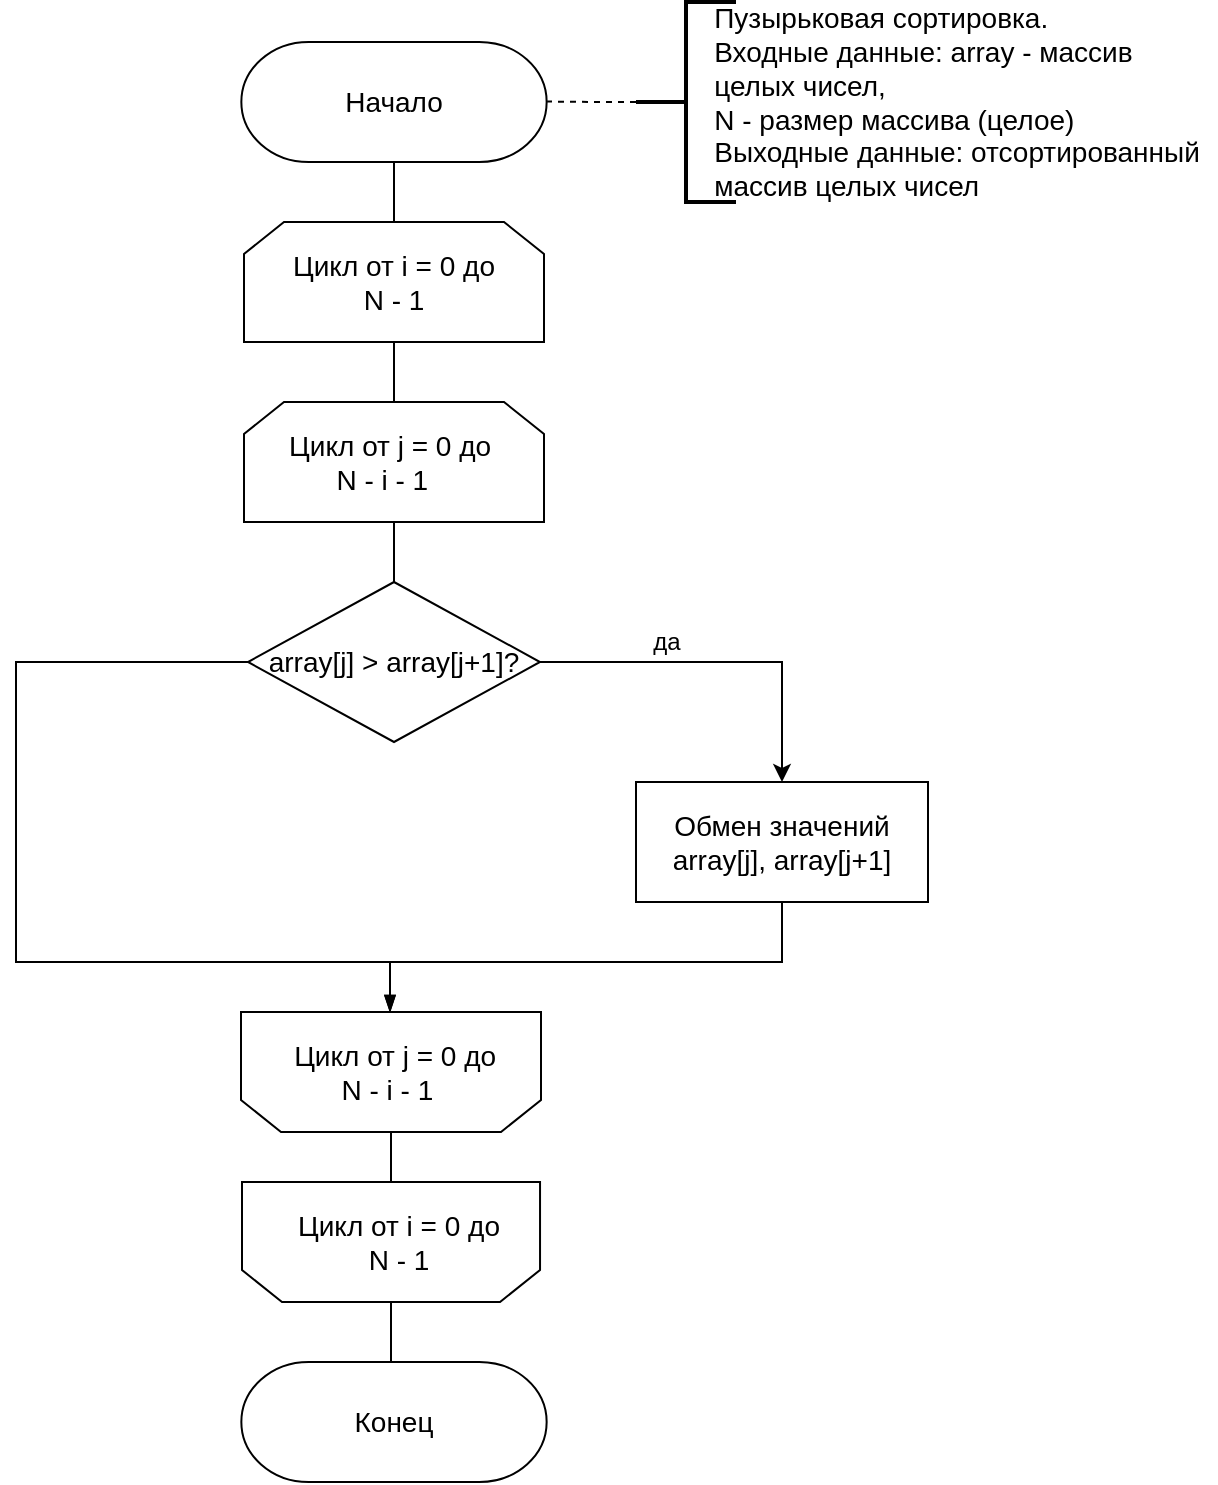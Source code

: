 <mxfile version="14.9.6" type="device" pages="3"><diagram id="3f9QwwSYPs1zI0FzCwdm" name="Пузырек"><mxGraphModel dx="1024" dy="592" grid="1" gridSize="10" guides="1" tooltips="1" connect="1" arrows="1" fold="1" page="1" pageScale="1" pageWidth="827" pageHeight="1169" math="0" shadow="0"><root><mxCell id="0"/><mxCell id="1" parent="0"/><mxCell id="-dgAbzvQt4ULnvK_2v5Q-36" style="edgeStyle=orthogonalEdgeStyle;rounded=0;orthogonalLoop=1;jettySize=auto;html=1;entryX=0.5;entryY=0;entryDx=0;entryDy=0;endArrow=none;endFill=0;" parent="1" source="-dgAbzvQt4ULnvK_2v5Q-1" target="-dgAbzvQt4ULnvK_2v5Q-3" edge="1"><mxGeometry relative="1" as="geometry"/></mxCell><mxCell id="-dgAbzvQt4ULnvK_2v5Q-1" value="&lt;span style=&quot;font-size: 14px&quot;&gt;Начало&lt;/span&gt;" style="strokeWidth=1;html=1;shape=stencil(xVVNb4MwDP01HJmAaFV7nFh37GWTdnapC1FDgpysH/9+gYBaSukgl0kc8Hvwnu3YSsBSXUCFQRJJKDFg70GSfCGVXIJRZAPLFA5eRC48uXC1dCHoCjPjsCMQh61Ax2hD6oAnvjOtApcFEjc1y9ZB9Ga/qR+WZkpKK8KV1D3mhrdiwKX9Nzo7sejl1dlc2thFlXUo0SD10GtxGwcEyYe3UzzN6dPDqV9R5/uX0/d8p9jPae3TvfjeLJ7YwY1HYQ/slquJB+Zl16nPr86rmQO7ydWN2LHUImMLyNItZIec1I/cPUyygnq5B0RHl+qI1+zZ3Xw/q79TEFzeKCyW8xWAMvtC3eC3k06Xfk7nEM5ch6QM1G3o6QugHEOrE+4F5D1KnxCrG7g9+8fpLjwqvuvZNIl/LNnnjDOhND7ZBIsP5qxBR4aTpXtF+GRq91wIdzuNLcRAoEHdXdkAvw==);whiteSpace=wrap;" parent="1" vertex="1"><mxGeometry x="279" y="70" width="220" height="60" as="geometry"/></mxCell><mxCell id="-dgAbzvQt4ULnvK_2v5Q-35" style="edgeStyle=orthogonalEdgeStyle;rounded=0;orthogonalLoop=1;jettySize=auto;html=1;entryX=0.5;entryY=0;entryDx=0;entryDy=0;endArrow=none;endFill=0;" parent="1" source="-dgAbzvQt4ULnvK_2v5Q-3" target="-dgAbzvQt4ULnvK_2v5Q-7" edge="1"><mxGeometry relative="1" as="geometry"/></mxCell><mxCell id="-dgAbzvQt4ULnvK_2v5Q-3" value="&lt;font style=&quot;font-size: 14px&quot;&gt;Цикл от i = 0 до &lt;br&gt;N - 1&lt;/font&gt;" style="shape=loopLimit;whiteSpace=wrap;html=1;" parent="1" vertex="1"><mxGeometry x="314" y="160" width="150" height="60" as="geometry"/></mxCell><mxCell id="-dgAbzvQt4ULnvK_2v5Q-29" style="edgeStyle=orthogonalEdgeStyle;rounded=0;orthogonalLoop=1;jettySize=auto;html=1;exitX=0.5;exitY=1;exitDx=0;exitDy=0;entryX=0.5;entryY=1;entryDx=0;entryDy=0;endArrow=blockThin;endFill=1;" parent="1" source="-dgAbzvQt4ULnvK_2v5Q-4" target="-dgAbzvQt4ULnvK_2v5Q-11" edge="1"><mxGeometry relative="1" as="geometry"><Array as="points"><mxPoint x="583" y="530"/><mxPoint x="387" y="530"/><mxPoint x="387" y="555"/></Array></mxGeometry></mxCell><mxCell id="-dgAbzvQt4ULnvK_2v5Q-4" value="&lt;font style=&quot;font-size: 14px&quot;&gt;Обмен значений&lt;br&gt;array[j], array[j+1]&lt;/font&gt;" style="rounded=0;whiteSpace=wrap;html=1;" parent="1" vertex="1"><mxGeometry x="510" y="440" width="146" height="60" as="geometry"/></mxCell><mxCell id="-dgAbzvQt4ULnvK_2v5Q-37" style="edgeStyle=orthogonalEdgeStyle;rounded=0;orthogonalLoop=1;jettySize=auto;html=1;exitX=0;exitY=0.5;exitDx=0;exitDy=0;exitPerimeter=0;entryX=1;entryY=0.5;entryDx=0;entryDy=0;entryPerimeter=0;endArrow=none;endFill=0;dashed=1;" parent="1" source="-dgAbzvQt4ULnvK_2v5Q-5" target="-dgAbzvQt4ULnvK_2v5Q-1" edge="1"><mxGeometry relative="1" as="geometry"/></mxCell><mxCell id="-dgAbzvQt4ULnvK_2v5Q-39" value="" style="edgeStyle=orthogonalEdgeStyle;rounded=0;orthogonalLoop=1;jettySize=auto;html=1;dashed=1;endArrow=none;endFill=0;entryX=0.848;entryY=0.496;entryDx=0;entryDy=0;entryPerimeter=0;" parent="1" source="-dgAbzvQt4ULnvK_2v5Q-5" target="-dgAbzvQt4ULnvK_2v5Q-1" edge="1"><mxGeometry relative="1" as="geometry"/></mxCell><mxCell id="-dgAbzvQt4ULnvK_2v5Q-5" value="" style="strokeWidth=2;html=1;shape=mxgraph.flowchart.annotation_2;align=left;labelPosition=right;pointerEvents=1;" parent="1" vertex="1"><mxGeometry x="510" y="50" width="50" height="100" as="geometry"/></mxCell><mxCell id="-dgAbzvQt4ULnvK_2v5Q-6" value="&lt;div style=&quot;text-align: left&quot;&gt;&lt;span style=&quot;font-size: 14px&quot;&gt;Пузырьковая сортировка.&lt;/span&gt;&lt;/div&gt;&lt;font style=&quot;font-size: 14px&quot;&gt;&lt;div style=&quot;text-align: left&quot;&gt;&lt;span&gt;Входные данные: array - массив&lt;/span&gt;&lt;/div&gt;&lt;div style=&quot;text-align: left&quot;&gt;&lt;span&gt;целых чисел,&lt;/span&gt;&lt;/div&gt;&lt;div style=&quot;text-align: left&quot;&gt;&lt;span&gt;N - размер массива (целое)&lt;/span&gt;&lt;/div&gt;&lt;div style=&quot;text-align: left&quot;&gt;&lt;span&gt;Выходные данные: отсортированный&lt;/span&gt;&lt;/div&gt;&lt;div style=&quot;text-align: left&quot;&gt;&lt;span&gt;массив целых чисел&lt;/span&gt;&lt;/div&gt;&lt;/font&gt;" style="text;html=1;align=center;verticalAlign=middle;resizable=0;points=[];autosize=1;strokeColor=none;" parent="1" vertex="1"><mxGeometry x="540" y="55" width="260" height="90" as="geometry"/></mxCell><mxCell id="-dgAbzvQt4ULnvK_2v5Q-7" value="&lt;span style=&quot;font-size: 14px&quot;&gt;Цикл от j = 0 до&amp;nbsp;&lt;br&gt;N - i - 1&amp;nbsp; &amp;nbsp;&lt;/span&gt;" style="shape=loopLimit;whiteSpace=wrap;html=1;" parent="1" vertex="1"><mxGeometry x="314" y="250" width="150" height="60" as="geometry"/></mxCell><mxCell id="-dgAbzvQt4ULnvK_2v5Q-9" style="edgeStyle=orthogonalEdgeStyle;rounded=0;orthogonalLoop=1;jettySize=auto;html=1;entryX=0.5;entryY=0;entryDx=0;entryDy=0;" parent="1" source="-dgAbzvQt4ULnvK_2v5Q-8" target="-dgAbzvQt4ULnvK_2v5Q-4" edge="1"><mxGeometry relative="1" as="geometry"/></mxCell><mxCell id="-dgAbzvQt4ULnvK_2v5Q-28" style="edgeStyle=orthogonalEdgeStyle;rounded=0;orthogonalLoop=1;jettySize=auto;html=1;exitX=0.5;exitY=0;exitDx=0;exitDy=0;exitPerimeter=0;entryX=0.5;entryY=1;entryDx=0;entryDy=0;endArrow=none;endFill=0;" parent="1" source="-dgAbzvQt4ULnvK_2v5Q-8" target="-dgAbzvQt4ULnvK_2v5Q-7" edge="1"><mxGeometry relative="1" as="geometry"/></mxCell><mxCell id="-dgAbzvQt4ULnvK_2v5Q-32" style="edgeStyle=orthogonalEdgeStyle;rounded=0;orthogonalLoop=1;jettySize=auto;html=1;exitX=0;exitY=0.5;exitDx=0;exitDy=0;exitPerimeter=0;entryX=0.5;entryY=1;entryDx=0;entryDy=0;endArrow=blockThin;endFill=1;" parent="1" source="-dgAbzvQt4ULnvK_2v5Q-8" target="-dgAbzvQt4ULnvK_2v5Q-11" edge="1"><mxGeometry relative="1" as="geometry"><Array as="points"><mxPoint x="200" y="380"/><mxPoint x="200" y="530"/><mxPoint x="387" y="530"/><mxPoint x="387" y="555"/></Array></mxGeometry></mxCell><mxCell id="-dgAbzvQt4ULnvK_2v5Q-8" value="&lt;font style=&quot;font-size: 14px&quot;&gt;array[j] &amp;gt; array[j+1]?&lt;/font&gt;" style="strokeWidth=1;html=1;shape=mxgraph.flowchart.decision;whiteSpace=wrap;" parent="1" vertex="1"><mxGeometry x="316" y="340" width="146" height="80" as="geometry"/></mxCell><mxCell id="-dgAbzvQt4ULnvK_2v5Q-10" value="да&lt;br&gt;" style="text;html=1;align=center;verticalAlign=middle;resizable=0;points=[];autosize=1;strokeColor=none;" parent="1" vertex="1"><mxGeometry x="510" y="360" width="30" height="20" as="geometry"/></mxCell><mxCell id="-dgAbzvQt4ULnvK_2v5Q-13" value="" style="group" parent="1" vertex="1" connectable="0"><mxGeometry x="312.5" y="555" width="153" height="60" as="geometry"/></mxCell><mxCell id="-dgAbzvQt4ULnvK_2v5Q-11" value="" style="shape=loopLimit;whiteSpace=wrap;html=1;rotation=-180;" parent="-dgAbzvQt4ULnvK_2v5Q-13" vertex="1"><mxGeometry width="150" height="60" as="geometry"/></mxCell><mxCell id="-dgAbzvQt4ULnvK_2v5Q-12" value="&lt;span style=&quot;font-size: 14px&quot;&gt;Цикл от j = 0 до&amp;nbsp;&lt;/span&gt;&lt;br style=&quot;font-size: 14px&quot;&gt;&lt;span style=&quot;font-size: 14px&quot;&gt;N - i - 1&amp;nbsp; &amp;nbsp;&lt;/span&gt;" style="text;html=1;align=center;verticalAlign=middle;resizable=0;points=[];autosize=1;strokeColor=none;" parent="-dgAbzvQt4ULnvK_2v5Q-13" vertex="1"><mxGeometry x="18" y="15" width="120" height="30" as="geometry"/></mxCell><mxCell id="-dgAbzvQt4ULnvK_2v5Q-14" value="" style="group" parent="1" vertex="1" connectable="0"><mxGeometry x="313" y="640" width="152" height="60" as="geometry"/></mxCell><mxCell id="-dgAbzvQt4ULnvK_2v5Q-15" value="" style="shape=loopLimit;whiteSpace=wrap;html=1;rotation=-180;" parent="-dgAbzvQt4ULnvK_2v5Q-14" vertex="1"><mxGeometry width="149.02" height="60" as="geometry"/></mxCell><mxCell id="-dgAbzvQt4ULnvK_2v5Q-16" value="&lt;span style=&quot;font-size: 14px&quot;&gt;Цикл от i = 0 до&lt;/span&gt;&lt;br style=&quot;font-size: 14px&quot;&gt;&lt;span style=&quot;font-size: 14px&quot;&gt;N - 1&lt;/span&gt;" style="text;html=1;align=center;verticalAlign=middle;resizable=0;points=[];autosize=1;strokeColor=none;" parent="-dgAbzvQt4ULnvK_2v5Q-14" vertex="1"><mxGeometry x="17.882" y="15" width="120" height="30" as="geometry"/></mxCell><mxCell id="-dgAbzvQt4ULnvK_2v5Q-24" style="edgeStyle=orthogonalEdgeStyle;rounded=0;orthogonalLoop=1;jettySize=auto;html=1;exitX=0.5;exitY=0;exitDx=0;exitDy=0;entryX=0.5;entryY=0;entryDx=0;entryDy=0;entryPerimeter=0;endArrow=none;endFill=0;" parent="1" source="-dgAbzvQt4ULnvK_2v5Q-15" edge="1"><mxGeometry relative="1" as="geometry"><mxPoint x="387.51" y="730" as="targetPoint"/></mxGeometry></mxCell><mxCell id="-dgAbzvQt4ULnvK_2v5Q-33" style="edgeStyle=orthogonalEdgeStyle;rounded=0;orthogonalLoop=1;jettySize=auto;html=1;exitX=0.5;exitY=1;exitDx=0;exitDy=0;entryX=0.5;entryY=0;entryDx=0;entryDy=0;endArrow=none;endFill=0;" parent="1" source="-dgAbzvQt4ULnvK_2v5Q-15" target="-dgAbzvQt4ULnvK_2v5Q-11" edge="1"><mxGeometry relative="1" as="geometry"/></mxCell><mxCell id="-dgAbzvQt4ULnvK_2v5Q-38" value="&lt;span style=&quot;font-size: 14px&quot;&gt;Конец&lt;/span&gt;" style="strokeWidth=1;html=1;shape=stencil(xVVNb4MwDP01HJmAaFV7nFh37GWTdnapC1FDgpysH/9+gYBaSukgl0kc8Hvwnu3YSsBSXUCFQRJJKDFg70GSfCGVXIJRZAPLFA5eRC48uXC1dCHoCjPjsCMQh61Ax2hD6oAnvjOtApcFEjc1y9ZB9Ga/qR+WZkpKK8KV1D3mhrdiwKX9Nzo7sejl1dlc2thFlXUo0SD10GtxGwcEyYe3UzzN6dPDqV9R5/uX0/d8p9jPae3TvfjeLJ7YwY1HYQ/slquJB+Zl16nPr86rmQO7ydWN2LHUImMLyNItZIec1I/cPUyygnq5B0RHl+qI1+zZ3Xw/q79TEFzeKCyW8xWAMvtC3eC3k06Xfk7nEM5ch6QM1G3o6QugHEOrE+4F5D1KnxCrG7g9+8fpLjwqvuvZNIl/LNnnjDOhND7ZBIsP5qxBR4aTpXtF+GRq91wIdzuNLcRAoEHdXdkAvw==);whiteSpace=wrap;" parent="1" vertex="1"><mxGeometry x="279" y="730" width="220" height="60" as="geometry"/></mxCell></root></mxGraphModel></diagram><diagram id="MazqlIZE_Ca53F0Nm9e_" name="Вставки"><mxGraphModel dx="1205" dy="696" grid="1" gridSize="10" guides="1" tooltips="1" connect="1" arrows="1" fold="1" page="1" pageScale="1" pageWidth="827" pageHeight="1169" math="0" shadow="0"><root><mxCell id="u4W8JW2jcw6BL1xKexpF-0"/><mxCell id="u4W8JW2jcw6BL1xKexpF-1" parent="u4W8JW2jcw6BL1xKexpF-0"/><mxCell id="GXJ46AXA96LiF7tt_NYG-1" style="edgeStyle=orthogonalEdgeStyle;rounded=0;orthogonalLoop=1;jettySize=auto;html=1;exitX=0.5;exitY=1;exitDx=0;exitDy=0;exitPerimeter=0;entryX=0.5;entryY=0;entryDx=0;entryDy=0;endArrow=none;endFill=0;" parent="u4W8JW2jcw6BL1xKexpF-1" source="escH1NnZ0z8jq-1vhIXF-0" target="GXJ46AXA96LiF7tt_NYG-0" edge="1"><mxGeometry relative="1" as="geometry"/></mxCell><mxCell id="escH1NnZ0z8jq-1vhIXF-0" value="&lt;span style=&quot;font-size: 14px&quot;&gt;Начало&lt;/span&gt;" style="strokeWidth=1;html=1;shape=stencil(xVVNb4MwDP01HJmAaFV7nFh37GWTdnapC1FDgpysH/9+gYBaSukgl0kc8Hvwnu3YSsBSXUCFQRJJKDFg70GSfCGVXIJRZAPLFA5eRC48uXC1dCHoCjPjsCMQh61Ax2hD6oAnvjOtApcFEjc1y9ZB9Ga/qR+WZkpKK8KV1D3mhrdiwKX9Nzo7sejl1dlc2thFlXUo0SD10GtxGwcEyYe3UzzN6dPDqV9R5/uX0/d8p9jPae3TvfjeLJ7YwY1HYQ/slquJB+Zl16nPr86rmQO7ydWN2LHUImMLyNItZIec1I/cPUyygnq5B0RHl+qI1+zZ3Xw/q79TEFzeKCyW8xWAMvtC3eC3k06Xfk7nEM5ch6QM1G3o6QugHEOrE+4F5D1KnxCrG7g9+8fpLjwqvuvZNIl/LNnnjDOhND7ZBIsP5qxBR4aTpXtF+GRq91wIdzuNLcRAoEHdXdkAvw==);whiteSpace=wrap;" parent="u4W8JW2jcw6BL1xKexpF-1" vertex="1"><mxGeometry x="279" y="70" width="211" height="60" as="geometry"/></mxCell><mxCell id="escH1NnZ0z8jq-1vhIXF-1" value="" style="edgeStyle=orthogonalEdgeStyle;rounded=0;orthogonalLoop=1;jettySize=auto;html=1;dashed=1;endArrow=none;endFill=0;entryX=0.848;entryY=0.496;entryDx=0;entryDy=0;entryPerimeter=0;" parent="u4W8JW2jcw6BL1xKexpF-1" target="escH1NnZ0z8jq-1vhIXF-0" edge="1"><mxGeometry relative="1" as="geometry"><mxPoint x="510" y="100.0" as="sourcePoint"/></mxGeometry></mxCell><mxCell id="escH1NnZ0z8jq-1vhIXF-2" value="&lt;div style=&quot;text-align: left&quot;&gt;&lt;span style=&quot;font-size: 14px&quot;&gt;Сортировка простыми вставками.&lt;/span&gt;&lt;/div&gt;&lt;font style=&quot;font-size: 14px&quot;&gt;&lt;div style=&quot;text-align: left&quot;&gt;&lt;span&gt;Входные данные: array - массив&lt;/span&gt;&lt;/div&gt;&lt;div style=&quot;text-align: left&quot;&gt;&lt;span&gt;целых чисел,&lt;/span&gt;&lt;/div&gt;&lt;div style=&quot;text-align: left&quot;&gt;&lt;span&gt;N - размер массива (целое)&lt;/span&gt;&lt;/div&gt;&lt;div style=&quot;text-align: left&quot;&gt;&lt;span&gt;Выходные данные: отсортированный&lt;/span&gt;&lt;/div&gt;&lt;div style=&quot;text-align: left&quot;&gt;&lt;span&gt;массив целых чисел&lt;/span&gt;&lt;/div&gt;&lt;/font&gt;" style="text;html=1;align=center;verticalAlign=middle;resizable=0;points=[];autosize=1;strokeColor=none;" parent="u4W8JW2jcw6BL1xKexpF-1" vertex="1"><mxGeometry x="540" y="55" width="260" height="90" as="geometry"/></mxCell><mxCell id="K2yse5BL2X8jRYvxI6nf-0" value="" style="strokeWidth=2;html=1;shape=mxgraph.flowchart.annotation_2;align=left;labelPosition=right;pointerEvents=1;" parent="u4W8JW2jcw6BL1xKexpF-1" vertex="1"><mxGeometry x="510" y="50" width="50" height="100" as="geometry"/></mxCell><mxCell id="Azb66aeJA8d8vzKg7FQl-8" style="edgeStyle=orthogonalEdgeStyle;rounded=0;orthogonalLoop=1;jettySize=auto;html=1;exitX=0.5;exitY=1;exitDx=0;exitDy=0;entryX=0.5;entryY=0;entryDx=0;entryDy=0;endArrow=none;endFill=0;" parent="u4W8JW2jcw6BL1xKexpF-1" source="GXJ46AXA96LiF7tt_NYG-0" target="3IMk8cEELTKe3vllj24T-0" edge="1"><mxGeometry relative="1" as="geometry"/></mxCell><mxCell id="GXJ46AXA96LiF7tt_NYG-0" value="&lt;font style=&quot;font-size: 14px&quot;&gt;Цикл от i = 1 до &lt;br&gt;N - 1&lt;/font&gt;" style="shape=loopLimit;whiteSpace=wrap;html=1;" parent="u4W8JW2jcw6BL1xKexpF-1" vertex="1"><mxGeometry x="314" y="160" width="146" height="60" as="geometry"/></mxCell><mxCell id="esK_fhXN_T0fIrZUu6RA-1" style="edgeStyle=orthogonalEdgeStyle;rounded=0;orthogonalLoop=1;jettySize=auto;html=1;exitX=0.5;exitY=1;exitDx=0;exitDy=0;entryX=0.5;entryY=0;entryDx=0;entryDy=0;endArrow=none;endFill=0;" edge="1" parent="u4W8JW2jcw6BL1xKexpF-1" source="3IMk8cEELTKe3vllj24T-0" target="esK_fhXN_T0fIrZUu6RA-0"><mxGeometry relative="1" as="geometry"/></mxCell><mxCell id="3IMk8cEELTKe3vllj24T-0" value="&lt;span style=&quot;font-size: 14px&quot;&gt;&amp;nbsp;Присвоить select_item значение array[i]&lt;/span&gt;" style="rounded=0;whiteSpace=wrap;html=1;" parent="u4W8JW2jcw6BL1xKexpF-1" vertex="1"><mxGeometry x="314" y="250" width="146" height="60" as="geometry"/></mxCell><mxCell id="Azb66aeJA8d8vzKg7FQl-14" style="edgeStyle=orthogonalEdgeStyle;rounded=0;orthogonalLoop=1;jettySize=auto;html=1;exitX=0;exitY=0.5;exitDx=0;exitDy=0;exitPerimeter=0;entryX=0.5;entryY=0;entryDx=0;entryDy=0;endArrow=blockThin;endFill=1;" parent="u4W8JW2jcw6BL1xKexpF-1" source="Azb66aeJA8d8vzKg7FQl-0" target="Azb66aeJA8d8vzKg7FQl-13" edge="1"><mxGeometry relative="1" as="geometry"><Array as="points"><mxPoint x="240" y="470"/><mxPoint x="240" y="740"/><mxPoint x="389" y="740"/></Array></mxGeometry></mxCell><mxCell id="esK_fhXN_T0fIrZUu6RA-3" style="edgeStyle=orthogonalEdgeStyle;rounded=0;orthogonalLoop=1;jettySize=auto;html=1;exitX=0.5;exitY=1;exitDx=0;exitDy=0;exitPerimeter=0;entryX=0.5;entryY=0;entryDx=0;entryDy=0;endArrow=none;endFill=0;" edge="1" parent="u4W8JW2jcw6BL1xKexpF-1" source="Azb66aeJA8d8vzKg7FQl-0" target="Azb66aeJA8d8vzKg7FQl-9"><mxGeometry relative="1" as="geometry"/></mxCell><mxCell id="Azb66aeJA8d8vzKg7FQl-0" value="&lt;span style=&quot;font-size: 14px&quot;&gt;j &amp;gt;= 0 и &lt;br&gt;select_item &amp;lt; &lt;br&gt;array[j]?&lt;/span&gt;" style="strokeWidth=1;html=1;shape=mxgraph.flowchart.decision;whiteSpace=wrap;" parent="u4W8JW2jcw6BL1xKexpF-1" vertex="1"><mxGeometry x="316" y="430" width="146" height="80" as="geometry"/></mxCell><mxCell id="Azb66aeJA8d8vzKg7FQl-4" style="edgeStyle=orthogonalEdgeStyle;rounded=0;orthogonalLoop=1;jettySize=auto;html=1;exitX=0.5;exitY=1;exitDx=0;exitDy=0;entryX=0.5;entryY=0;entryDx=0;entryDy=0;endArrow=none;endFill=0;" parent="u4W8JW2jcw6BL1xKexpF-1" edge="1"><mxGeometry relative="1" as="geometry"><mxPoint x="389" y="600" as="sourcePoint"/><mxPoint x="389" y="630" as="targetPoint"/></mxGeometry></mxCell><mxCell id="Azb66aeJA8d8vzKg7FQl-6" value="&amp;nbsp;да" style="text;html=1;align=center;verticalAlign=middle;resizable=0;points=[];autosize=1;strokeColor=none;" parent="u4W8JW2jcw6BL1xKexpF-1" vertex="1"><mxGeometry x="399" y="510" width="30" height="20" as="geometry"/></mxCell><mxCell id="Azb66aeJA8d8vzKg7FQl-9" value="&lt;span style=&quot;font-size: 14px&quot;&gt;Присвоить array[j+1] значение array[j]&lt;/span&gt;" style="rounded=0;whiteSpace=wrap;html=1;" parent="u4W8JW2jcw6BL1xKexpF-1" vertex="1"><mxGeometry x="316" y="540" width="146" height="60" as="geometry"/></mxCell><mxCell id="Azb66aeJA8d8vzKg7FQl-12" style="edgeStyle=orthogonalEdgeStyle;rounded=0;orthogonalLoop=1;jettySize=auto;html=1;exitX=0.5;exitY=1;exitDx=0;exitDy=0;endArrow=blockThin;endFill=1;" parent="u4W8JW2jcw6BL1xKexpF-1" source="Azb66aeJA8d8vzKg7FQl-11" edge="1"><mxGeometry relative="1" as="geometry"><mxPoint x="389" y="420" as="targetPoint"/><Array as="points"><mxPoint x="389" y="720"/><mxPoint x="520" y="720"/><mxPoint x="520" y="420"/></Array></mxGeometry></mxCell><mxCell id="Azb66aeJA8d8vzKg7FQl-11" value="&lt;span style=&quot;font-size: 14px&quot;&gt;Декремент j&lt;/span&gt;" style="rounded=0;whiteSpace=wrap;html=1;" parent="u4W8JW2jcw6BL1xKexpF-1" vertex="1"><mxGeometry x="316" y="630" width="146" height="60" as="geometry"/></mxCell><mxCell id="Azb66aeJA8d8vzKg7FQl-18" style="edgeStyle=orthogonalEdgeStyle;rounded=0;orthogonalLoop=1;jettySize=auto;html=1;exitX=0.5;exitY=1;exitDx=0;exitDy=0;entryX=0.5;entryY=1;entryDx=0;entryDy=0;endArrow=none;endFill=0;" parent="u4W8JW2jcw6BL1xKexpF-1" source="Azb66aeJA8d8vzKg7FQl-13" target="Azb66aeJA8d8vzKg7FQl-15" edge="1"><mxGeometry relative="1" as="geometry"/></mxCell><mxCell id="Azb66aeJA8d8vzKg7FQl-13" value="&lt;span style=&quot;font-size: 14px&quot;&gt;Присвоить array[j+1] значение select_item&lt;/span&gt;" style="rounded=0;whiteSpace=wrap;html=1;" parent="u4W8JW2jcw6BL1xKexpF-1" vertex="1"><mxGeometry x="316" y="770" width="146" height="60" as="geometry"/></mxCell><mxCell id="Azb66aeJA8d8vzKg7FQl-17" value="" style="group" parent="u4W8JW2jcw6BL1xKexpF-1" vertex="1" connectable="0"><mxGeometry x="316" y="860" width="146" height="60" as="geometry"/></mxCell><mxCell id="Azb66aeJA8d8vzKg7FQl-15" value="" style="shape=loopLimit;whiteSpace=wrap;html=1;rotation=-180;" parent="Azb66aeJA8d8vzKg7FQl-17" vertex="1"><mxGeometry width="146" height="60" as="geometry"/></mxCell><mxCell id="Azb66aeJA8d8vzKg7FQl-16" value="&lt;span style=&quot;font-size: 14px ; background-color: rgb(255 , 255 , 255)&quot;&gt;Цикл от i = 1 до&lt;/span&gt;&lt;br style=&quot;font-size: 14px ; background-color: rgb(255 , 255 , 255)&quot;&gt;&lt;span style=&quot;font-size: 14px ; background-color: rgb(255 , 255 , 255)&quot;&gt;count - 1&lt;/span&gt;" style="text;html=1;align=center;verticalAlign=middle;resizable=0;points=[];autosize=1;strokeColor=none;" parent="Azb66aeJA8d8vzKg7FQl-17" vertex="1"><mxGeometry x="13" y="15" width="120" height="30" as="geometry"/></mxCell><mxCell id="Azb66aeJA8d8vzKg7FQl-20" style="edgeStyle=orthogonalEdgeStyle;rounded=0;orthogonalLoop=1;jettySize=auto;html=1;exitX=0.5;exitY=0;exitDx=0;exitDy=0;exitPerimeter=0;entryX=0.5;entryY=0;entryDx=0;entryDy=0;endArrow=none;endFill=0;" parent="u4W8JW2jcw6BL1xKexpF-1" source="Azb66aeJA8d8vzKg7FQl-19" target="Azb66aeJA8d8vzKg7FQl-15" edge="1"><mxGeometry relative="1" as="geometry"/></mxCell><mxCell id="Azb66aeJA8d8vzKg7FQl-19" value="&lt;span style=&quot;font-size: 14px&quot;&gt;Конец&lt;/span&gt;" style="strokeWidth=1;html=1;shape=stencil(xVVNb4MwDP01HJmAaFV7nFh37GWTdnapC1FDgpysH/9+gYBaSukgl0kc8Hvwnu3YSsBSXUCFQRJJKDFg70GSfCGVXIJRZAPLFA5eRC48uXC1dCHoCjPjsCMQh61Ax2hD6oAnvjOtApcFEjc1y9ZB9Ga/qR+WZkpKK8KV1D3mhrdiwKX9Nzo7sejl1dlc2thFlXUo0SD10GtxGwcEyYe3UzzN6dPDqV9R5/uX0/d8p9jPae3TvfjeLJ7YwY1HYQ/slquJB+Zl16nPr86rmQO7ydWN2LHUImMLyNItZIec1I/cPUyygnq5B0RHl+qI1+zZ3Xw/q79TEFzeKCyW8xWAMvtC3eC3k06Xfk7nEM5ch6QM1G3o6QugHEOrE+4F5D1KnxCrG7g9+8fpLjwqvuvZNIl/LNnnjDOhND7ZBIsP5qxBR4aTpXtF+GRq91wIdzuNLcRAoEHdXdkAvw==);whiteSpace=wrap;" parent="u4W8JW2jcw6BL1xKexpF-1" vertex="1"><mxGeometry x="283.5" y="950" width="211" height="60" as="geometry"/></mxCell><mxCell id="esK_fhXN_T0fIrZUu6RA-2" style="edgeStyle=orthogonalEdgeStyle;rounded=0;orthogonalLoop=1;jettySize=auto;html=1;exitX=0.5;exitY=1;exitDx=0;exitDy=0;entryX=0.5;entryY=0;entryDx=0;entryDy=0;entryPerimeter=0;endArrow=none;endFill=0;" edge="1" parent="u4W8JW2jcw6BL1xKexpF-1" source="esK_fhXN_T0fIrZUu6RA-0" target="Azb66aeJA8d8vzKg7FQl-0"><mxGeometry relative="1" as="geometry"/></mxCell><mxCell id="esK_fhXN_T0fIrZUu6RA-0" value="&lt;span style=&quot;font-size: 14px&quot;&gt;Присвоить j значение i - 1&lt;/span&gt;" style="rounded=0;whiteSpace=wrap;html=1;" vertex="1" parent="u4W8JW2jcw6BL1xKexpF-1"><mxGeometry x="316" y="330" width="146" height="60" as="geometry"/></mxCell></root></mxGraphModel></diagram><diagram id="tLtt_ifOD3I1Y4SzoygK" name="Шелл"><mxGraphModel dx="2048" dy="1184" grid="1" gridSize="10" guides="1" tooltips="1" connect="1" arrows="1" fold="1" page="1" pageScale="1" pageWidth="827" pageHeight="1169" math="0" shadow="0"><root><mxCell id="Z0LjklbWi-RaVmXzwE2c-0"/><mxCell id="Z0LjklbWi-RaVmXzwE2c-1" parent="Z0LjklbWi-RaVmXzwE2c-0"/><mxCell id="alIa-qZDbaSHAZVeO6gX-0" value="" style="group" vertex="1" connectable="0" parent="Z0LjklbWi-RaVmXzwE2c-1"><mxGeometry x="170" y="60" width="580" height="986" as="geometry"/></mxCell><mxCell id="fJNbpkj1mjjdAWqwB18C-0" value="&lt;span style=&quot;font-size: 14px&quot;&gt;Начало&lt;/span&gt;" style="strokeWidth=1;html=1;shape=stencil(xVVNb4MwDP01HJmAaFV7nFh37GWTdnapC1FDgpysH/9+gYBaSukgl0kc8Hvwnu3YSsBSXUCFQRJJKDFg70GSfCGVXIJRZAPLFA5eRC48uXC1dCHoCjPjsCMQh61Ax2hD6oAnvjOtApcFEjc1y9ZB9Ga/qR+WZkpKK8KV1D3mhrdiwKX9Nzo7sejl1dlc2thFlXUo0SD10GtxGwcEyYe3UzzN6dPDqV9R5/uX0/d8p9jPae3TvfjeLJ7YwY1HYQ/slquJB+Zl16nPr86rmQO7ydWN2LHUImMLyNItZIec1I/cPUyygnq5B0RHl+qI1+zZ3Xw/q79TEFzeKCyW8xWAMvtC3eC3k06Xfk7nEM5ch6QM1G3o6QugHEOrE+4F5D1KnxCrG7g9+8fpLjwqvuvZNIl/LNnnjDOhND7ZBIsP5qxBR4aTpXtF+GRq91wIdzuNLcRAoEHdXdkAvw==);whiteSpace=wrap;" parent="alIa-qZDbaSHAZVeO6gX-0" vertex="1"><mxGeometry x="81.683" y="19.333" width="203.967" height="58" as="geometry"/></mxCell><mxCell id="fJNbpkj1mjjdAWqwB18C-1" value="" style="edgeStyle=orthogonalEdgeStyle;rounded=0;orthogonalLoop=1;jettySize=auto;html=1;dashed=1;endArrow=none;endFill=0;entryX=0.848;entryY=0.496;entryDx=0;entryDy=0;entryPerimeter=0;" parent="alIa-qZDbaSHAZVeO6gX-0" target="fJNbpkj1mjjdAWqwB18C-0" edge="1"><mxGeometry relative="1" as="geometry"><mxPoint x="299.667" y="48.333" as="sourcePoint"/></mxGeometry></mxCell><mxCell id="fJNbpkj1mjjdAWqwB18C-2" value="&lt;div style=&quot;text-align: left&quot;&gt;&lt;span style=&quot;font-size: 14px&quot;&gt;Сортировка методом Шелла.&lt;/span&gt;&lt;/div&gt;&lt;font style=&quot;font-size: 14px&quot;&gt;&lt;div style=&quot;text-align: left&quot;&gt;&lt;span&gt;Входные данные: array - массив&lt;/span&gt;&lt;/div&gt;&lt;div style=&quot;text-align: left&quot;&gt;&lt;span&gt;целых чисел,&lt;/span&gt;&lt;/div&gt;&lt;div style=&quot;text-align: left&quot;&gt;&lt;span&gt;N - размер массива (целое)&lt;/span&gt;&lt;/div&gt;&lt;div style=&quot;text-align: left&quot;&gt;&lt;span&gt;Выходные данные: отсортированный&lt;/span&gt;&lt;/div&gt;&lt;div style=&quot;text-align: left&quot;&gt;&lt;span&gt;массив целых чисел&lt;/span&gt;&lt;/div&gt;&lt;/font&gt;" style="text;html=1;align=center;verticalAlign=middle;resizable=0;points=[];autosize=1;strokeColor=none;" parent="alIa-qZDbaSHAZVeO6gX-0" vertex="1"><mxGeometry x="328.667" y="4.833" width="260" height="90" as="geometry"/></mxCell><mxCell id="fJNbpkj1mjjdAWqwB18C-3" value="" style="strokeWidth=2;html=1;shape=mxgraph.flowchart.annotation_2;align=left;labelPosition=right;pointerEvents=1;" parent="alIa-qZDbaSHAZVeO6gX-0" vertex="1"><mxGeometry x="299.667" width="48.333" height="96.667" as="geometry"/></mxCell><mxCell id="fJNbpkj1mjjdAWqwB18C-4" value="&lt;font style=&quot;font-size: 14px&quot;&gt;Цикл от i = 0 до &lt;br&gt;N - dist&lt;/font&gt;" style="shape=loopLimit;whiteSpace=wrap;html=1;" parent="alIa-qZDbaSHAZVeO6gX-0" vertex="1"><mxGeometry x="270.667" y="290" width="141.133" height="58" as="geometry"/></mxCell><mxCell id="es_mdkXsZWzCubEQtDeh-1" style="edgeStyle=orthogonalEdgeStyle;rounded=0;orthogonalLoop=1;jettySize=auto;html=1;exitX=1;exitY=0.5;exitDx=0;exitDy=0;exitPerimeter=0;entryX=0.5;entryY=0;entryDx=0;entryDy=0;endArrow=blockThin;endFill=1;" parent="alIa-qZDbaSHAZVeO6gX-0" source="fJNbpkj1mjjdAWqwB18C-5" target="fJNbpkj1mjjdAWqwB18C-4" edge="1"><mxGeometry relative="1" as="geometry"/></mxCell><mxCell id="fJNbpkj1mjjdAWqwB18C-5" value="&lt;span style=&quot;font-size: 14px&quot;&gt;distance &amp;gt; 0?&lt;/span&gt;" style="strokeWidth=1;html=1;shape=mxgraph.flowchart.decision;whiteSpace=wrap;" parent="alIa-qZDbaSHAZVeO6gX-0" vertex="1"><mxGeometry x="113.1" y="193.333" width="141.133" height="77.333" as="geometry"/></mxCell><mxCell id="es_mdkXsZWzCubEQtDeh-0" style="edgeStyle=orthogonalEdgeStyle;rounded=0;orthogonalLoop=1;jettySize=auto;html=1;exitX=0.5;exitY=1;exitDx=0;exitDy=0;entryX=0.5;entryY=0;entryDx=0;entryDy=0;entryPerimeter=0;endArrow=none;endFill=0;" parent="alIa-qZDbaSHAZVeO6gX-0" source="kJdiSape-XwDtxvRt_fn-0" target="fJNbpkj1mjjdAWqwB18C-5" edge="1"><mxGeometry relative="1" as="geometry"><Array as="points"><mxPoint x="183.667" y="164.333"/><mxPoint x="183.667" y="193.333"/><mxPoint x="177.867" y="193.333"/></Array></mxGeometry></mxCell><mxCell id="kJdiSape-XwDtxvRt_fn-0" value="&lt;span style=&quot;font-size: 14px&quot;&gt;Присвоить dist значение N // 2&lt;/span&gt;" style="rounded=0;whiteSpace=wrap;html=1;" parent="alIa-qZDbaSHAZVeO6gX-0" vertex="1"><mxGeometry x="116" y="106.333" width="135.333" height="58" as="geometry"/></mxCell><mxCell id="kJdiSape-XwDtxvRt_fn-1" style="edgeStyle=orthogonalEdgeStyle;rounded=0;orthogonalLoop=1;jettySize=auto;html=1;exitX=0.5;exitY=1;exitDx=0;exitDy=0;exitPerimeter=0;entryX=0.5;entryY=0;entryDx=0;entryDy=0;endArrow=none;endFill=0;" parent="alIa-qZDbaSHAZVeO6gX-0" source="fJNbpkj1mjjdAWqwB18C-0" target="kJdiSape-XwDtxvRt_fn-0" edge="1"><mxGeometry relative="1" as="geometry"/></mxCell><mxCell id="bFMGGl3YzrYyBoKFaIZE-3" style="edgeStyle=orthogonalEdgeStyle;rounded=0;orthogonalLoop=1;jettySize=auto;html=1;exitX=0.5;exitY=0;exitDx=0;exitDy=0;entryX=0.5;entryY=1;entryDx=0;entryDy=0;endArrow=none;endFill=0;" parent="alIa-qZDbaSHAZVeO6gX-0" source="es_mdkXsZWzCubEQtDeh-2" target="fJNbpkj1mjjdAWqwB18C-4" edge="1"><mxGeometry relative="1" as="geometry"/></mxCell><mxCell id="es_mdkXsZWzCubEQtDeh-2" value="&lt;span style=&quot;font-size: 14px&quot;&gt;Присвоить j &lt;br&gt;значение i&lt;/span&gt;" style="rounded=0;whiteSpace=wrap;html=1;" parent="alIa-qZDbaSHAZVeO6gX-0" vertex="1"><mxGeometry x="270.667" y="367.333" width="141.133" height="58" as="geometry"/></mxCell><mxCell id="bFMGGl3YzrYyBoKFaIZE-2" style="edgeStyle=orthogonalEdgeStyle;rounded=0;orthogonalLoop=1;jettySize=auto;html=1;exitX=0.5;exitY=0;exitDx=0;exitDy=0;exitPerimeter=0;entryX=0.5;entryY=1;entryDx=0;entryDy=0;endArrow=none;endFill=0;" parent="alIa-qZDbaSHAZVeO6gX-0" source="es_mdkXsZWzCubEQtDeh-3" target="es_mdkXsZWzCubEQtDeh-2" edge="1"><mxGeometry relative="1" as="geometry"/></mxCell><mxCell id="es_mdkXsZWzCubEQtDeh-3" value="&lt;span style=&quot;font-size: 13px&quot;&gt;j &amp;gt;= 0 и array[j] &amp;gt; &lt;br&gt;array[j+dist]?&lt;/span&gt;" style="strokeWidth=1;html=1;shape=mxgraph.flowchart.decision;whiteSpace=wrap;" parent="alIa-qZDbaSHAZVeO6gX-0" vertex="1"><mxGeometry x="270.667" y="444.667" width="141.133" height="77.333" as="geometry"/></mxCell><mxCell id="es_mdkXsZWzCubEQtDeh-4" value="&lt;font style=&quot;font-size: 14px&quot;&gt;Обмен значений&lt;br&gt;array[j+dist] и array[j]&lt;/font&gt;" style="rounded=0;whiteSpace=wrap;html=1;" parent="alIa-qZDbaSHAZVeO6gX-0" vertex="1"><mxGeometry x="270.667" y="541.333" width="141.133" height="58" as="geometry"/></mxCell><mxCell id="bFMGGl3YzrYyBoKFaIZE-0" style="edgeStyle=orthogonalEdgeStyle;rounded=0;orthogonalLoop=1;jettySize=auto;html=1;exitX=0.5;exitY=1;exitDx=0;exitDy=0;exitPerimeter=0;entryX=0.5;entryY=0;entryDx=0;entryDy=0;endArrow=none;endFill=0;" parent="alIa-qZDbaSHAZVeO6gX-0" source="es_mdkXsZWzCubEQtDeh-3" target="es_mdkXsZWzCubEQtDeh-4" edge="1"><mxGeometry relative="1" as="geometry"/></mxCell><mxCell id="bFMGGl3YzrYyBoKFaIZE-4" style="edgeStyle=orthogonalEdgeStyle;rounded=0;orthogonalLoop=1;jettySize=auto;html=1;exitX=0.5;exitY=1;exitDx=0;exitDy=0;endArrow=blockThin;endFill=1;" parent="alIa-qZDbaSHAZVeO6gX-0" source="es_mdkXsZWzCubEQtDeh-5" edge="1"><mxGeometry relative="1" as="geometry"><mxPoint x="341.233" y="435" as="targetPoint"/><Array as="points"><mxPoint x="341.233" y="696"/><mxPoint x="454.333" y="696"/><mxPoint x="454.333" y="435"/></Array></mxGeometry></mxCell><mxCell id="es_mdkXsZWzCubEQtDeh-5" value="&lt;span style=&quot;font-size: 14px&quot;&gt;Декремент j&lt;/span&gt;" style="rounded=0;whiteSpace=wrap;html=1;" parent="alIa-qZDbaSHAZVeO6gX-0" vertex="1"><mxGeometry x="270.667" y="618.667" width="141.133" height="58" as="geometry"/></mxCell><mxCell id="bFMGGl3YzrYyBoKFaIZE-1" style="edgeStyle=orthogonalEdgeStyle;rounded=0;orthogonalLoop=1;jettySize=auto;html=1;exitX=0.5;exitY=1;exitDx=0;exitDy=0;entryX=0.5;entryY=0;entryDx=0;entryDy=0;endArrow=none;endFill=0;" parent="alIa-qZDbaSHAZVeO6gX-0" source="es_mdkXsZWzCubEQtDeh-4" target="es_mdkXsZWzCubEQtDeh-5" edge="1"><mxGeometry relative="1" as="geometry"/></mxCell><mxCell id="bFMGGl3YzrYyBoKFaIZE-5" value="да" style="text;html=1;align=center;verticalAlign=middle;resizable=0;points=[];autosize=1;strokeColor=none;" parent="alIa-qZDbaSHAZVeO6gX-0" vertex="1"><mxGeometry x="343.167" y="522" width="30" height="20" as="geometry"/></mxCell><mxCell id="bFMGGl3YzrYyBoKFaIZE-9" value="" style="group" parent="alIa-qZDbaSHAZVeO6gX-0" vertex="1" connectable="0"><mxGeometry x="270.667" y="744.333" width="141.133" height="58" as="geometry"/></mxCell><mxCell id="bFMGGl3YzrYyBoKFaIZE-6" value="" style="shape=loopLimit;whiteSpace=wrap;html=1;rotation=-180;" parent="bFMGGl3YzrYyBoKFaIZE-9" vertex="1"><mxGeometry width="141.133" height="58" as="geometry"/></mxCell><mxCell id="bFMGGl3YzrYyBoKFaIZE-8" value="&lt;span style=&quot;font-size: 14px ; background-color: rgb(255 , 255 , 255)&quot;&gt;Цикл от i = 0 до&lt;/span&gt;&lt;br style=&quot;font-size: 14px ; background-color: rgb(255 , 255 , 255)&quot;&gt;&lt;span style=&quot;font-size: 14px ; background-color: rgb(255 , 255 , 255)&quot;&gt;N - dist&lt;/span&gt;" style="text;html=1;align=center;verticalAlign=middle;resizable=0;points=[];autosize=1;strokeColor=none;" parent="bFMGGl3YzrYyBoKFaIZE-9" vertex="1"><mxGeometry x="12.567" y="14.5" width="120" height="30" as="geometry"/></mxCell><mxCell id="bFMGGl3YzrYyBoKFaIZE-7" style="edgeStyle=orthogonalEdgeStyle;rounded=0;orthogonalLoop=1;jettySize=auto;html=1;exitX=0;exitY=0.5;exitDx=0;exitDy=0;exitPerimeter=0;entryX=0.5;entryY=0;entryDx=0;entryDy=0;endArrow=blockThin;endFill=1;" parent="alIa-qZDbaSHAZVeO6gX-0" source="es_mdkXsZWzCubEQtDeh-3" target="bFMGGl3YzrYyBoKFaIZE-6" edge="1"><mxGeometry relative="1" as="geometry"><Array as="points"><mxPoint x="212.667" y="483.333"/><mxPoint x="212.667" y="715.333"/><mxPoint x="341.233" y="715.333"/></Array></mxGeometry></mxCell><mxCell id="bFMGGl3YzrYyBoKFaIZE-11" style="edgeStyle=orthogonalEdgeStyle;rounded=0;orthogonalLoop=1;jettySize=auto;html=1;exitX=0.5;exitY=0;exitDx=0;exitDy=0;entryX=0.5;entryY=0;entryDx=0;entryDy=0;endArrow=none;endFill=0;" parent="alIa-qZDbaSHAZVeO6gX-0" source="bFMGGl3YzrYyBoKFaIZE-10" target="bFMGGl3YzrYyBoKFaIZE-6" edge="1"><mxGeometry relative="1" as="geometry"/></mxCell><mxCell id="bFMGGl3YzrYyBoKFaIZE-12" style="edgeStyle=orthogonalEdgeStyle;rounded=0;orthogonalLoop=1;jettySize=auto;html=1;exitX=0.5;exitY=1;exitDx=0;exitDy=0;endArrow=blockThin;endFill=1;" parent="alIa-qZDbaSHAZVeO6gX-0" source="bFMGGl3YzrYyBoKFaIZE-10" edge="1"><mxGeometry relative="1" as="geometry"><mxPoint x="183.667" y="174.967" as="targetPoint"/><Array as="points"><mxPoint x="341.233" y="899"/><mxPoint x="493" y="899"/><mxPoint x="493" y="174.967"/></Array></mxGeometry></mxCell><mxCell id="bFMGGl3YzrYyBoKFaIZE-10" value="&lt;span style=&quot;font-size: 14px&quot;&gt;dist = dist // 2&lt;/span&gt;" style="rounded=0;whiteSpace=wrap;html=1;" parent="alIa-qZDbaSHAZVeO6gX-0" vertex="1"><mxGeometry x="270.667" y="821.667" width="141.133" height="58" as="geometry"/></mxCell><mxCell id="bFMGGl3YzrYyBoKFaIZE-13" value="&lt;span style=&quot;font-size: 14px&quot;&gt;Конец&lt;/span&gt;" style="strokeWidth=1;html=1;shape=stencil(xVVNb4MwDP01HJmAaFV7nFh37GWTdnapC1FDgpysH/9+gYBaSukgl0kc8Hvwnu3YSsBSXUCFQRJJKDFg70GSfCGVXIJRZAPLFA5eRC48uXC1dCHoCjPjsCMQh61Ax2hD6oAnvjOtApcFEjc1y9ZB9Ga/qR+WZkpKK8KV1D3mhrdiwKX9Nzo7sejl1dlc2thFlXUo0SD10GtxGwcEyYe3UzzN6dPDqV9R5/uX0/d8p9jPae3TvfjeLJ7YwY1HYQ/slquJB+Zl16nPr86rmQO7ydWN2LHUImMLyNItZIec1I/cPUyygnq5B0RHl+qI1+zZ3Xw/q79TEFzeKCyW8xWAMvtC3eC3k06Xfk7nEM5ch6QM1G3o6QugHEOrE+4F5D1KnxCrG7g9+8fpLjwqvuvZNIl/LNnnjDOhND7ZBIsP5qxBR4aTpXtF+GRq91wIdzuNLcRAoEHdXdkAvw==);whiteSpace=wrap;" parent="alIa-qZDbaSHAZVeO6gX-0" vertex="1"><mxGeometry x="76.367" y="928" width="203.967" height="58" as="geometry"/></mxCell><mxCell id="bFMGGl3YzrYyBoKFaIZE-14" style="edgeStyle=orthogonalEdgeStyle;rounded=0;orthogonalLoop=1;jettySize=auto;html=1;exitX=0;exitY=0.5;exitDx=0;exitDy=0;exitPerimeter=0;entryX=0.5;entryY=0;entryDx=0;entryDy=0;entryPerimeter=0;endArrow=blockThin;endFill=1;" parent="alIa-qZDbaSHAZVeO6gX-0" source="fJNbpkj1mjjdAWqwB18C-5" target="bFMGGl3YzrYyBoKFaIZE-13" edge="1"><mxGeometry relative="1" as="geometry"><Array as="points"><mxPoint y="232"/><mxPoint y="899"/><mxPoint x="178.833" y="899"/></Array></mxGeometry></mxCell><mxCell id="bFMGGl3YzrYyBoKFaIZE-20" value="да" style="text;html=1;align=center;verticalAlign=middle;resizable=0;points=[];autosize=1;strokeColor=none;" parent="alIa-qZDbaSHAZVeO6gX-0" vertex="1"><mxGeometry x="275.5" y="212.667" width="30" height="20" as="geometry"/></mxCell></root></mxGraphModel></diagram></mxfile>
